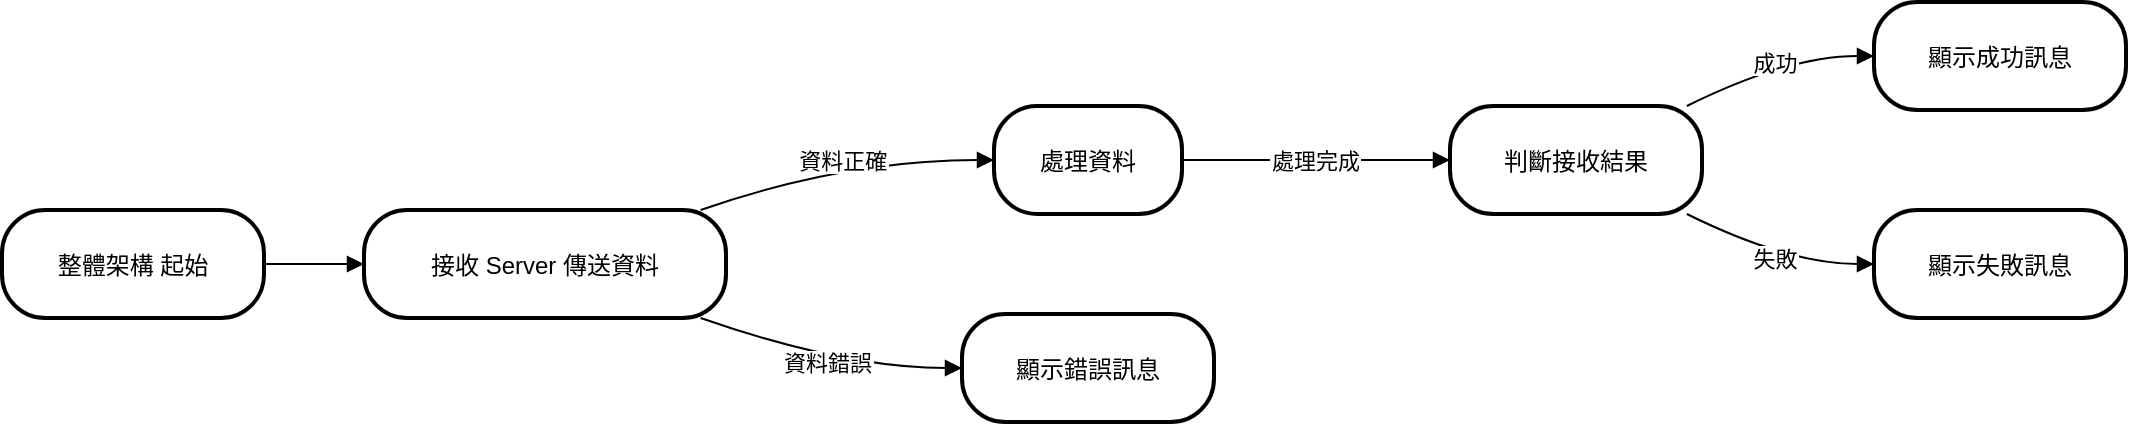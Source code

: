 <mxfile version="26.0.1">
  <diagram name="第 1 页" id="UEBIbAkwNvi9270jXavC">
    <mxGraphModel>
      <root>
        <mxCell id="0" />
        <mxCell id="1" parent="0" />
        <mxCell id="2" value="整體架構 起始" style="rounded=1;arcSize=40;strokeWidth=2" vertex="1" parent="1">
          <mxGeometry x="8" y="112" width="131" height="54" as="geometry" />
        </mxCell>
        <mxCell id="3" value="接收 Server 傳送資料" style="rounded=1;arcSize=40;strokeWidth=2" vertex="1" parent="1">
          <mxGeometry x="189" y="112" width="181" height="54" as="geometry" />
        </mxCell>
        <mxCell id="4" value="處理資料" style="rounded=1;arcSize=40;strokeWidth=2" vertex="1" parent="1">
          <mxGeometry x="504" y="60" width="94" height="54" as="geometry" />
        </mxCell>
        <mxCell id="5" value="顯示錯誤訊息" style="rounded=1;arcSize=40;strokeWidth=2" vertex="1" parent="1">
          <mxGeometry x="488" y="164" width="126" height="54" as="geometry" />
        </mxCell>
        <mxCell id="6" value="判斷接收結果" style="rounded=1;arcSize=40;strokeWidth=2" vertex="1" parent="1">
          <mxGeometry x="732" y="60" width="126" height="54" as="geometry" />
        </mxCell>
        <mxCell id="7" value="顯示成功訊息" style="rounded=1;arcSize=40;strokeWidth=2" vertex="1" parent="1">
          <mxGeometry x="944" y="8" width="126" height="54" as="geometry" />
        </mxCell>
        <mxCell id="8" value="顯示失敗訊息" style="rounded=1;arcSize=40;strokeWidth=2" vertex="1" parent="1">
          <mxGeometry x="944" y="112" width="126" height="54" as="geometry" />
        </mxCell>
        <mxCell id="9" value="" style="curved=1;startArrow=none;endArrow=block;exitX=1;exitY=0.5;entryX=0;entryY=0.5;" edge="1" parent="1" source="2" target="3">
          <mxGeometry relative="1" as="geometry">
            <Array as="points" />
          </mxGeometry>
        </mxCell>
        <mxCell id="10" value="資料正確" style="curved=1;startArrow=none;endArrow=block;exitX=0.93;exitY=0;entryX=0;entryY=0.5;" edge="1" parent="1" source="3" target="4">
          <mxGeometry relative="1" as="geometry">
            <Array as="points">
              <mxPoint x="429" y="87" />
            </Array>
          </mxGeometry>
        </mxCell>
        <mxCell id="11" value="資料錯誤" style="curved=1;startArrow=none;endArrow=block;exitX=0.93;exitY=1;entryX=0;entryY=0.5;" edge="1" parent="1" source="3" target="5">
          <mxGeometry relative="1" as="geometry">
            <Array as="points">
              <mxPoint x="429" y="191" />
            </Array>
          </mxGeometry>
        </mxCell>
        <mxCell id="12" value="處理完成" style="curved=1;startArrow=none;endArrow=block;exitX=1;exitY=0.5;entryX=0;entryY=0.5;" edge="1" parent="1" source="4" target="6">
          <mxGeometry relative="1" as="geometry">
            <Array as="points" />
          </mxGeometry>
        </mxCell>
        <mxCell id="13" value="成功" style="curved=1;startArrow=none;endArrow=block;exitX=0.94;exitY=0;entryX=0;entryY=0.5;" edge="1" parent="1" source="6" target="7">
          <mxGeometry relative="1" as="geometry">
            <Array as="points">
              <mxPoint x="901" y="35" />
            </Array>
          </mxGeometry>
        </mxCell>
        <mxCell id="14" value="失敗" style="curved=1;startArrow=none;endArrow=block;exitX=0.94;exitY=1;entryX=0;entryY=0.5;" edge="1" parent="1" source="6" target="8">
          <mxGeometry relative="1" as="geometry">
            <Array as="points">
              <mxPoint x="901" y="139" />
            </Array>
          </mxGeometry>
        </mxCell>
      </root>
    </mxGraphModel>
  </diagram>
</mxfile>
